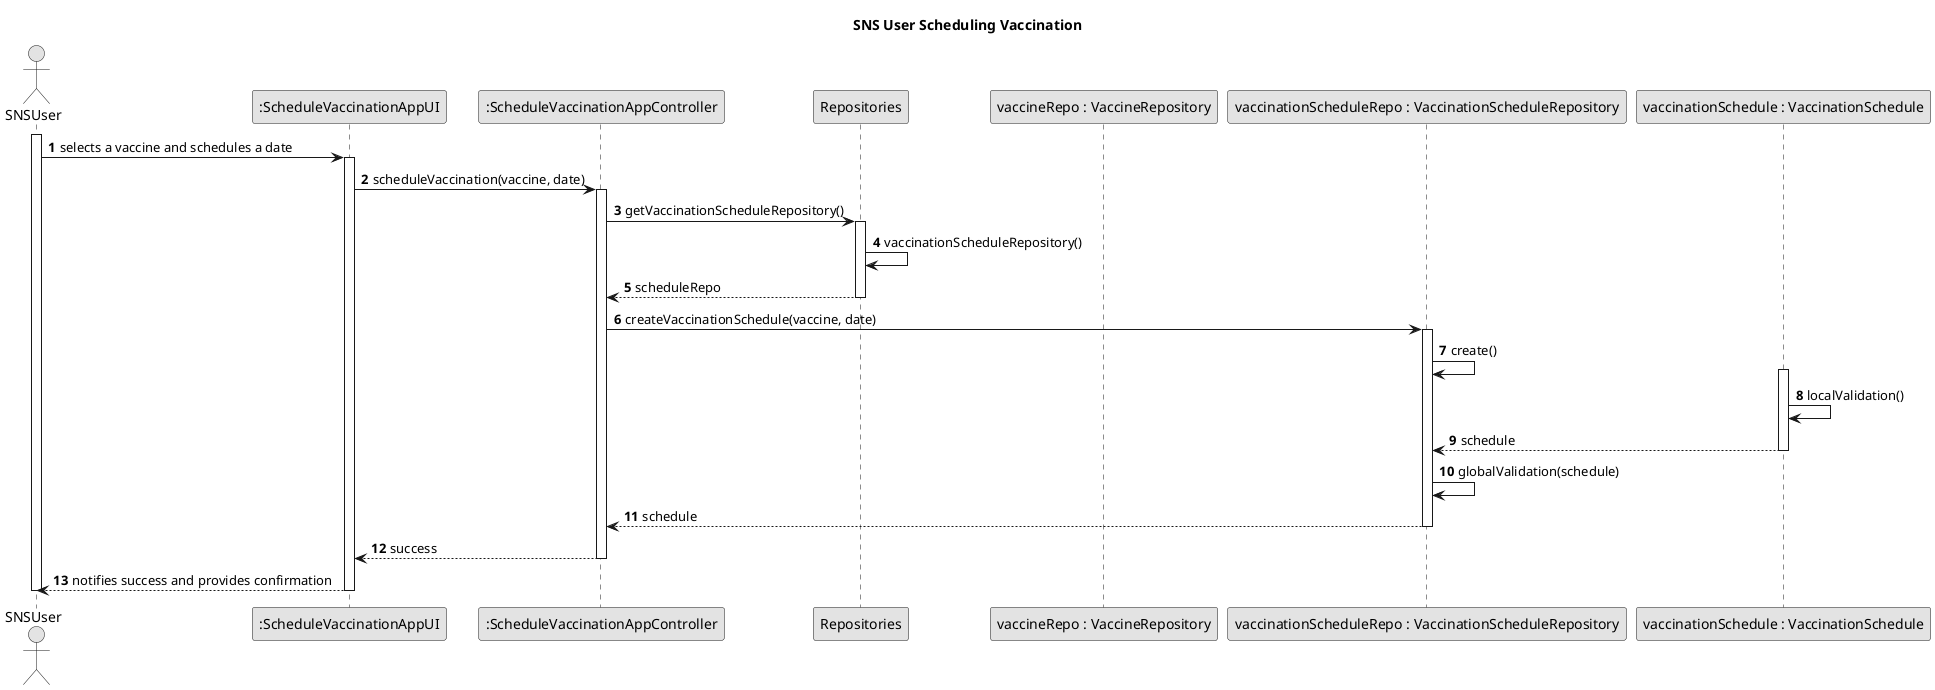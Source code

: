 @startuml
skinparam monochrome true
skinparam packageStyle rectangle
skinparam shadowing false

title SNS User Scheduling Vaccination

autonumber

actor SNSUser
participant ":ScheduleVaccinationAppUI" as ui
participant ":ScheduleVaccinationAppController" as ctrl
participant Repositories
participant "vaccineRepo : VaccineRepository" as vaccineRepo
participant "vaccinationScheduleRepo : VaccinationScheduleRepository" as scheduleRepo
participant "vaccinationSchedule : VaccinationSchedule" as schedule

activate SNSUser


    SNSUser -> ui : selects a vaccine and schedules a date
    activate ui
        ui -> ctrl : scheduleVaccination(vaccine, date)
        activate ctrl
            ctrl -> Repositories : getVaccinationScheduleRepository()
            activate Repositories
                Repositories -> Repositories : vaccinationScheduleRepository()
                Repositories --> ctrl : scheduleRepo
            deactivate Repositories
            ctrl -> scheduleRepo : createVaccinationSchedule(vaccine, date)
            activate scheduleRepo
                scheduleRepo -> scheduleRepo : create()
                activate schedule
                    schedule -> schedule : localValidation()
                    schedule --> scheduleRepo : schedule
                deactivate schedule
                scheduleRepo -> scheduleRepo : globalValidation(schedule)
                scheduleRepo --> ctrl : schedule
            deactivate scheduleRepo
            ctrl --> ui : success
        deactivate ctrl
        ui --> SNSUser : notifies success and provides confirmation
    deactivate ui

deactivate SNSUser

@enduml
